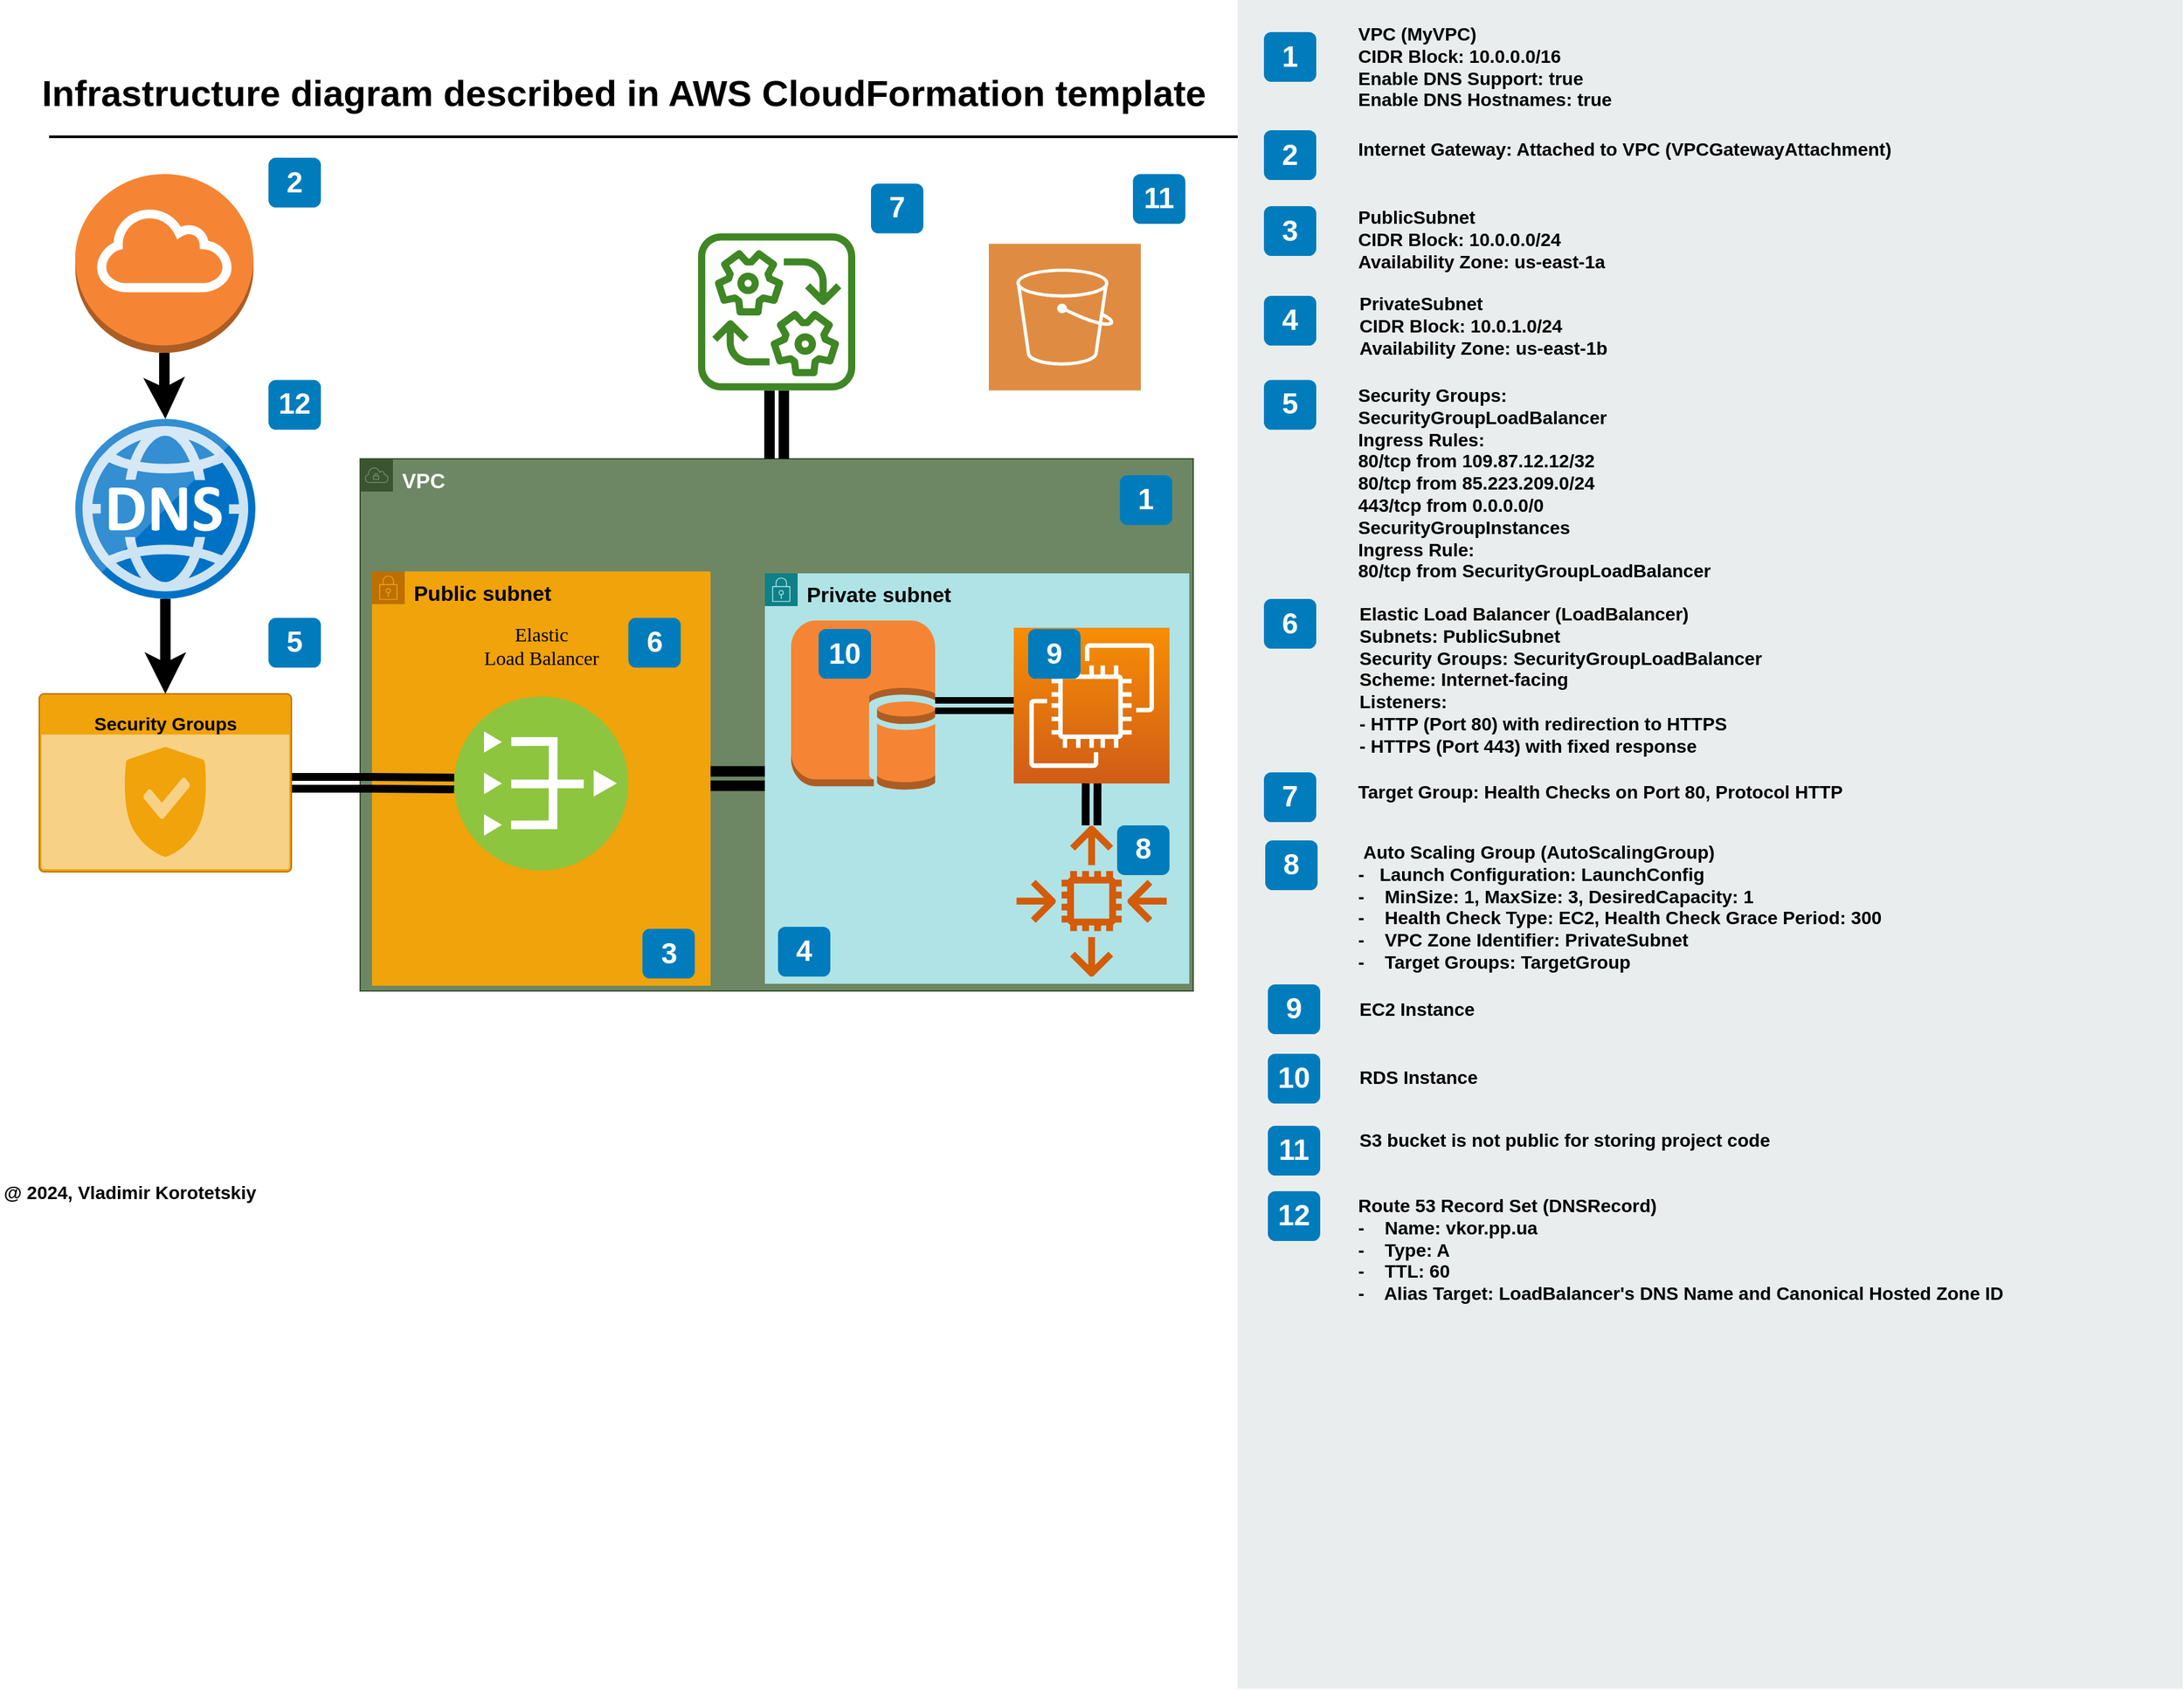 <mxfile version="21.7.2" type="github">
  <diagram id="Ht1M8jgEwFfnCIfOTk4-" name="Page-1">
    <mxGraphModel dx="1793" dy="973" grid="1" gridSize="10" guides="1" tooltips="1" connect="1" arrows="1" fold="1" page="1" pageScale="1" pageWidth="1169" pageHeight="827" math="0" shadow="0">
      <root>
        <mxCell id="0" />
        <mxCell id="1" parent="0" />
        <mxCell id="-QjtrjUzRDEMRZ5MF8oH-27" value="2" style="rounded=1;whiteSpace=wrap;html=1;fillColor=#007CBD;strokeColor=none;fontColor=#FFFFFF;fontStyle=1;fontSize=22;" parent="1" vertex="1">
          <mxGeometry x="220" y="160.5" width="40" height="38" as="geometry" />
        </mxCell>
        <mxCell id="-QjtrjUzRDEMRZ5MF8oH-32" value="7" style="rounded=1;whiteSpace=wrap;html=1;fillColor=#007CBD;strokeColor=none;fontColor=#FFFFFF;fontStyle=1;fontSize=22;" parent="1" vertex="1">
          <mxGeometry x="680" y="180.25" width="40" height="38" as="geometry" />
        </mxCell>
        <mxCell id="-QjtrjUzRDEMRZ5MF8oH-47" value="&lt;font style=&quot;font-size: 28px;&quot;&gt;Infrastructure diagram  described in AWS CloudFormation template&lt;/font&gt;" style="text;html=1;resizable=0;points=[];autosize=1;align=left;verticalAlign=top;spacingTop=-4;fontSize=30;fontStyle=1" parent="1" vertex="1">
          <mxGeometry x="45" y="90" width="920" height="40" as="geometry" />
        </mxCell>
        <mxCell id="SCVMTBWpLvtzJIhz15lM-1" value="" style="line;strokeWidth=2;html=1;fontSize=14;" parent="1" vertex="1">
          <mxGeometry x="52.5" y="139.5" width="1060" height="10" as="geometry" />
        </mxCell>
        <mxCell id="7OVz4w7n9kzEPWy-4BBC-3" value="" style="rounded=0;whiteSpace=wrap;html=1;fillColor=#EAEDED;fontSize=22;fontColor=#FFFFFF;strokeColor=none;labelBackgroundColor=none;" parent="1" vertex="1">
          <mxGeometry x="960" y="40" width="721.5" height="1290" as="geometry" />
        </mxCell>
        <mxCell id="7OVz4w7n9kzEPWy-4BBC-4" value="1" style="rounded=1;whiteSpace=wrap;html=1;fillColor=#007CBD;strokeColor=none;fontColor=#FFFFFF;fontStyle=1;fontSize=22;labelBackgroundColor=none;" parent="1" vertex="1">
          <mxGeometry x="980" y="64.5" width="40" height="38" as="geometry" />
        </mxCell>
        <mxCell id="7OVz4w7n9kzEPWy-4BBC-5" value="2" style="rounded=1;whiteSpace=wrap;html=1;fillColor=#007CBD;strokeColor=none;fontColor=#FFFFFF;fontStyle=1;fontSize=22;labelBackgroundColor=none;" parent="1" vertex="1">
          <mxGeometry x="980" y="139.5" width="40" height="38" as="geometry" />
        </mxCell>
        <mxCell id="7OVz4w7n9kzEPWy-4BBC-6" value="3" style="rounded=1;whiteSpace=wrap;html=1;fillColor=#007CBD;strokeColor=none;fontColor=#FFFFFF;fontStyle=1;fontSize=22;labelBackgroundColor=none;" parent="1" vertex="1">
          <mxGeometry x="980" y="197.5" width="40" height="38" as="geometry" />
        </mxCell>
        <mxCell id="7OVz4w7n9kzEPWy-4BBC-7" value="4" style="rounded=1;whiteSpace=wrap;html=1;fillColor=#007CBD;strokeColor=none;fontColor=#FFFFFF;fontStyle=1;fontSize=22;labelBackgroundColor=none;" parent="1" vertex="1">
          <mxGeometry x="980" y="266" width="40" height="38" as="geometry" />
        </mxCell>
        <mxCell id="7OVz4w7n9kzEPWy-4BBC-8" value="5" style="rounded=1;whiteSpace=wrap;html=1;fillColor=#007CBD;strokeColor=none;fontColor=#FFFFFF;fontStyle=1;fontSize=22;labelBackgroundColor=none;" parent="1" vertex="1">
          <mxGeometry x="980" y="330.25" width="40" height="38" as="geometry" />
        </mxCell>
        <mxCell id="7OVz4w7n9kzEPWy-4BBC-9" value="6" style="rounded=1;whiteSpace=wrap;html=1;fillColor=#007CBD;strokeColor=none;fontColor=#FFFFFF;fontStyle=1;fontSize=22;labelBackgroundColor=none;" parent="1" vertex="1">
          <mxGeometry x="980" y="497.5" width="40" height="38" as="geometry" />
        </mxCell>
        <mxCell id="7OVz4w7n9kzEPWy-4BBC-10" value="7" style="rounded=1;whiteSpace=wrap;html=1;fillColor=#007CBD;strokeColor=none;fontColor=#FFFFFF;fontStyle=1;fontSize=22;labelBackgroundColor=none;" parent="1" vertex="1">
          <mxGeometry x="980" y="630" width="40" height="38" as="geometry" />
        </mxCell>
        <mxCell id="7OVz4w7n9kzEPWy-4BBC-11" value="8" style="rounded=1;whiteSpace=wrap;html=1;fillColor=#007CBD;strokeColor=none;fontColor=#FFFFFF;fontStyle=1;fontSize=22;labelBackgroundColor=none;" parent="1" vertex="1">
          <mxGeometry x="981" y="682" width="40" height="38" as="geometry" />
        </mxCell>
        <mxCell id="7OVz4w7n9kzEPWy-4BBC-12" value="9" style="rounded=1;whiteSpace=wrap;html=1;fillColor=#007CBD;strokeColor=none;fontColor=#FFFFFF;fontStyle=1;fontSize=22;labelBackgroundColor=none;" parent="1" vertex="1">
          <mxGeometry x="983" y="792" width="40" height="38" as="geometry" />
        </mxCell>
        <mxCell id="7OVz4w7n9kzEPWy-4BBC-13" value="&lt;strong&gt;VPC (MyVPC)&lt;br&gt;CIDR Block: 10.0.0.0/16&lt;br&gt;Enable DNS Support: true&lt;br&gt;Enable DNS Hostnames: true&lt;/strong&gt;" style="text;html=1;align=left;verticalAlign=top;spacingTop=-4;fontSize=14;labelBackgroundColor=none;whiteSpace=wrap;" parent="1" vertex="1">
          <mxGeometry x="1050" y="55" width="609.5" height="75" as="geometry" />
        </mxCell>
        <mxCell id="7OVz4w7n9kzEPWy-4BBC-14" value="&lt;strong&gt;Internet Gateway: Attached to VPC (VPCGatewayAttachment)&lt;/strong&gt;" style="text;html=1;align=left;verticalAlign=top;spacingTop=-4;fontSize=14;labelBackgroundColor=none;whiteSpace=wrap;" parent="1" vertex="1">
          <mxGeometry x="1050" y="143" width="450" height="27" as="geometry" />
        </mxCell>
        <mxCell id="7OVz4w7n9kzEPWy-4BBC-16" value="&lt;strong&gt;PublicSubnet&lt;br&gt;CIDR Block: 10.0.0.0/24&lt;br&gt;Availability Zone: us-east-1a&lt;/strong&gt;" style="text;html=1;align=left;verticalAlign=top;spacingTop=-4;fontSize=14;labelBackgroundColor=none;whiteSpace=wrap;" parent="1" vertex="1">
          <mxGeometry x="1050" y="195" width="450" height="55" as="geometry" />
        </mxCell>
        <mxCell id="7OVz4w7n9kzEPWy-4BBC-17" value="&lt;strong&gt;PrivateSubnet&lt;br&gt;CIDR Block: 10.0.1.0/24&lt;br&gt;Availability Zone: us-east-1b&lt;/strong&gt;" style="text;html=1;align=left;verticalAlign=top;spacingTop=-4;fontSize=14;labelBackgroundColor=none;whiteSpace=wrap;" parent="1" vertex="1">
          <mxGeometry x="1051" y="260.5" width="449" height="59.5" as="geometry" />
        </mxCell>
        <mxCell id="7OVz4w7n9kzEPWy-4BBC-18" value="&lt;strong&gt;Security Groups:&lt;br&gt;SecurityGroupLoadBalancer&lt;br&gt;Ingress Rules:&lt;br&gt;80/tcp from 109.87.12.12/32&lt;br&gt;80/tcp from 85.223.209.0/24&lt;br&gt;443/tcp from 0.0.0.0/0&lt;br&gt;SecurityGroupInstances&lt;br&gt;Ingress Rule:&lt;br&gt;80/tcp from SecurityGroupLoadBalancer&lt;/strong&gt;" style="text;html=1;align=left;verticalAlign=top;spacingTop=-4;fontSize=14;labelBackgroundColor=none;whiteSpace=wrap;" parent="1" vertex="1">
          <mxGeometry x="1050" y="330.75" width="450" height="159.25" as="geometry" />
        </mxCell>
        <mxCell id="7OVz4w7n9kzEPWy-4BBC-22" value="10" style="rounded=1;whiteSpace=wrap;html=1;fillColor=#007CBD;strokeColor=none;fontColor=#FFFFFF;fontStyle=1;fontSize=22;labelBackgroundColor=none;" parent="1" vertex="1">
          <mxGeometry x="983" y="845" width="40" height="38" as="geometry" />
        </mxCell>
        <mxCell id="mN0SMVXziKKzP93bJ5N4-2" value="&lt;strong&gt;Elastic Load Balancer (LoadBalancer)&lt;br&gt;Subnets: PublicSubnet&lt;br&gt;Security Groups: SecurityGroupLoadBalancer&lt;br&gt;Scheme: Internet-facing&lt;br&gt;Listeners:&lt;br&gt;- HTTP (Port 80) with redirection to HTTPS&lt;br&gt;- HTTPS (Port 443) with fixed response&lt;/strong&gt;" style="text;html=1;align=left;verticalAlign=top;spacingTop=-4;fontSize=14;labelBackgroundColor=none;whiteSpace=wrap;" vertex="1" parent="1">
          <mxGeometry x="1051" y="497.5" width="449" height="122.5" as="geometry" />
        </mxCell>
        <mxCell id="mN0SMVXziKKzP93bJ5N4-3" value="11" style="rounded=1;whiteSpace=wrap;html=1;fillColor=#007CBD;strokeColor=none;fontColor=#FFFFFF;fontStyle=1;fontSize=22;labelBackgroundColor=none;" vertex="1" parent="1">
          <mxGeometry x="983" y="900" width="40" height="38" as="geometry" />
        </mxCell>
        <mxCell id="mN0SMVXziKKzP93bJ5N4-4" value="12" style="rounded=1;whiteSpace=wrap;html=1;fillColor=#007CBD;strokeColor=none;fontColor=#FFFFFF;fontStyle=1;fontSize=22;labelBackgroundColor=none;" vertex="1" parent="1">
          <mxGeometry x="983" y="950" width="40" height="38" as="geometry" />
        </mxCell>
        <mxCell id="mN0SMVXziKKzP93bJ5N4-10" value="&lt;strong&gt;&amp;nbsp;Auto Scaling Group (AutoScalingGroup)&lt;br&gt;-&amp;nbsp;&amp;nbsp; Launch Configuration: LaunchConfig&lt;br&gt;-&amp;nbsp;&amp;nbsp;&amp;nbsp; MinSize: 1, MaxSize: 3, DesiredCapacity: 1&lt;br&gt;-&amp;nbsp;&amp;nbsp;&amp;nbsp; Health Check Type: EC2, Health Check Grace Period: 300&lt;br&gt;-&amp;nbsp;&amp;nbsp;&amp;nbsp; VPC Zone Identifier: PrivateSubnet&lt;br&gt;-&amp;nbsp;&amp;nbsp;&amp;nbsp; Target Groups: TargetGroup&lt;/strong&gt;" style="text;html=1;align=left;verticalAlign=top;spacingTop=-4;fontSize=14;labelBackgroundColor=none;whiteSpace=wrap;" vertex="1" parent="1">
          <mxGeometry x="1050" y="680" width="449" height="110" as="geometry" />
        </mxCell>
        <mxCell id="mN0SMVXziKKzP93bJ5N4-12" value="&lt;b&gt;RDS Instance &lt;/b&gt;" style="text;html=1;align=left;verticalAlign=top;spacingTop=-4;fontSize=14;labelBackgroundColor=none;whiteSpace=wrap;" vertex="1" parent="1">
          <mxGeometry x="1051" y="852" width="449" height="39.5" as="geometry" />
        </mxCell>
        <mxCell id="mN0SMVXziKKzP93bJ5N4-14" value="&lt;strong&gt;S3 bucket is not public for storing project code&lt;/strong&gt;" style="text;html=1;align=left;verticalAlign=top;spacingTop=-4;fontSize=14;labelBackgroundColor=none;whiteSpace=wrap;" vertex="1" parent="1">
          <mxGeometry x="1051" y="900" width="449" height="39.5" as="geometry" />
        </mxCell>
        <mxCell id="mN0SMVXziKKzP93bJ5N4-45" style="edgeStyle=orthogonalEdgeStyle;rounded=0;orthogonalLoop=1;jettySize=auto;html=1;strokeWidth=8;" edge="1" parent="1" source="mN0SMVXziKKzP93bJ5N4-16" target="mN0SMVXziKKzP93bJ5N4-37">
          <mxGeometry relative="1" as="geometry" />
        </mxCell>
        <mxCell id="mN0SMVXziKKzP93bJ5N4-16" value="" style="outlineConnect=0;dashed=0;verticalLabelPosition=bottom;verticalAlign=top;align=center;html=1;shape=mxgraph.aws3.internet_gateway;fillColor=#F58534;gradientColor=none;" vertex="1" parent="1">
          <mxGeometry x="72.5" y="173" width="136" height="136.5" as="geometry" />
        </mxCell>
        <mxCell id="mN0SMVXziKKzP93bJ5N4-30" value="&lt;b&gt;&lt;font style=&quot;font-size: 16px;&quot;&gt;VPC&lt;/font&gt;&lt;/b&gt;" style="points=[[0,0],[0.25,0],[0.5,0],[0.75,0],[1,0],[1,0.25],[1,0.5],[1,0.75],[1,1],[0.75,1],[0.5,1],[0.25,1],[0,1],[0,0.75],[0,0.5],[0,0.25]];outlineConnect=0;html=1;whiteSpace=wrap;fontSize=12;fontStyle=0;container=1;pointerEvents=0;collapsible=0;recursiveResize=0;shape=mxgraph.aws4.group;grIcon=mxgraph.aws4.group_vpc;strokeColor=#3A5431;fillColor=#6d8764;verticalAlign=top;align=left;spacingLeft=30;fontColor=#ffffff;dashed=0;" vertex="1" parent="1">
          <mxGeometry x="290" y="390.5" width="636" height="406.5" as="geometry" />
        </mxCell>
        <mxCell id="-QjtrjUzRDEMRZ5MF8oH-9" value="1" style="rounded=1;whiteSpace=wrap;html=1;fillColor=#007CBD;strokeColor=none;fontColor=#FFFFFF;fontStyle=1;fontSize=22;" parent="mN0SMVXziKKzP93bJ5N4-30" vertex="1">
          <mxGeometry x="580" y="12.5" width="40" height="38" as="geometry" />
        </mxCell>
        <mxCell id="mN0SMVXziKKzP93bJ5N4-25" value="&lt;font style=&quot;font-size: 16px;&quot;&gt;&lt;b&gt;Private subnet&lt;/b&gt;&lt;/font&gt;" style="points=[[0,0],[0.25,0],[0.5,0],[0.75,0],[1,0],[1,0.25],[1,0.5],[1,0.75],[1,1],[0.75,1],[0.5,1],[0.25,1],[0,1],[0,0.75],[0,0.5],[0,0.25]];outlineConnect=0;html=1;whiteSpace=wrap;fontSize=12;fontStyle=0;container=1;pointerEvents=0;collapsible=0;recursiveResize=0;shape=mxgraph.aws4.group;grIcon=mxgraph.aws4.group_security_group;grStroke=0;strokeColor=#0e8088;fillColor=#b0e3e6;verticalAlign=top;align=left;spacingLeft=30;dashed=0;" vertex="1" parent="mN0SMVXziKKzP93bJ5N4-30">
          <mxGeometry x="309" y="87.5" width="324" height="313.5" as="geometry" />
        </mxCell>
        <mxCell id="-QjtrjUzRDEMRZ5MF8oH-29" value="4" style="rounded=1;whiteSpace=wrap;html=1;fillColor=#007CBD;strokeColor=none;fontColor=#FFFFFF;fontStyle=1;fontSize=22;" parent="mN0SMVXziKKzP93bJ5N4-25" vertex="1">
          <mxGeometry x="10" y="270" width="40" height="38" as="geometry" />
        </mxCell>
        <mxCell id="mN0SMVXziKKzP93bJ5N4-42" value="" style="sketch=0;points=[[0,0,0],[0.25,0,0],[0.5,0,0],[0.75,0,0],[1,0,0],[0,1,0],[0.25,1,0],[0.5,1,0],[0.75,1,0],[1,1,0],[0,0.25,0],[0,0.5,0],[0,0.75,0],[1,0.25,0],[1,0.5,0],[1,0.75,0]];outlineConnect=0;fontColor=#232F3E;gradientColor=#F78E04;gradientDirection=north;fillColor=#D05C17;strokeColor=#ffffff;dashed=0;verticalLabelPosition=bottom;verticalAlign=top;align=center;html=1;fontSize=12;fontStyle=0;aspect=fixed;shape=mxgraph.aws4.resourceIcon;resIcon=mxgraph.aws4.ec2;" vertex="1" parent="mN0SMVXziKKzP93bJ5N4-25">
          <mxGeometry x="190" y="41.54" width="118.93" height="118.93" as="geometry" />
        </mxCell>
        <mxCell id="mN0SMVXziKKzP93bJ5N4-61" style="rounded=0;orthogonalLoop=1;jettySize=auto;html=1;entryX=0;entryY=0.5;entryDx=0;entryDy=0;entryPerimeter=0;shape=link;strokeWidth=5;" edge="1" parent="mN0SMVXziKKzP93bJ5N4-25" source="mN0SMVXziKKzP93bJ5N4-36" target="mN0SMVXziKKzP93bJ5N4-42">
          <mxGeometry relative="1" as="geometry" />
        </mxCell>
        <mxCell id="mN0SMVXziKKzP93bJ5N4-36" value="" style="outlineConnect=0;dashed=0;verticalLabelPosition=bottom;verticalAlign=top;align=center;html=1;shape=mxgraph.aws3.db_on_instance;fillColor=#F58534;gradientColor=none;shadow=0;" vertex="1" parent="mN0SMVXziKKzP93bJ5N4-25">
          <mxGeometry x="20" y="36" width="110" height="130" as="geometry" />
        </mxCell>
        <mxCell id="mN0SMVXziKKzP93bJ5N4-68" style="edgeStyle=orthogonalEdgeStyle;rounded=0;orthogonalLoop=1;jettySize=auto;html=1;entryX=0.5;entryY=1;entryDx=0;entryDy=0;entryPerimeter=0;shape=link;strokeWidth=6;" edge="1" parent="mN0SMVXziKKzP93bJ5N4-25" source="mN0SMVXziKKzP93bJ5N4-34" target="mN0SMVXziKKzP93bJ5N4-42">
          <mxGeometry relative="1" as="geometry" />
        </mxCell>
        <mxCell id="mN0SMVXziKKzP93bJ5N4-34" value="" style="sketch=0;outlineConnect=0;fontColor=#232F3E;gradientColor=none;fillColor=#D45B07;strokeColor=default;dashed=0;verticalLabelPosition=bottom;verticalAlign=top;align=center;html=1;fontSize=12;fontStyle=0;aspect=fixed;pointerEvents=1;shape=mxgraph.aws4.auto_scaling2;" vertex="1" parent="mN0SMVXziKKzP93bJ5N4-25">
          <mxGeometry x="191.7" y="192.47" width="115.53" height="115.53" as="geometry" />
        </mxCell>
        <mxCell id="-QjtrjUzRDEMRZ5MF8oH-33" value="8" style="rounded=1;whiteSpace=wrap;html=1;fillColor=#007CBD;strokeColor=none;fontColor=#FFFFFF;fontStyle=1;fontSize=22;" parent="mN0SMVXziKKzP93bJ5N4-25" vertex="1">
          <mxGeometry x="268.93" y="192.47" width="40" height="38" as="geometry" />
        </mxCell>
        <mxCell id="-QjtrjUzRDEMRZ5MF8oH-35" value="10" style="rounded=1;whiteSpace=wrap;html=1;fillColor=#007CBD;strokeColor=none;fontColor=#FFFFFF;fontStyle=1;fontSize=22;" parent="mN0SMVXziKKzP93bJ5N4-25" vertex="1">
          <mxGeometry x="41" y="42.5" width="40" height="38" as="geometry" />
        </mxCell>
        <mxCell id="-QjtrjUzRDEMRZ5MF8oH-34" value="9" style="rounded=1;whiteSpace=wrap;html=1;fillColor=#007CBD;strokeColor=none;fontColor=#FFFFFF;fontStyle=1;fontSize=22;" parent="mN0SMVXziKKzP93bJ5N4-25" vertex="1">
          <mxGeometry x="201" y="42.5" width="40" height="38" as="geometry" />
        </mxCell>
        <mxCell id="mN0SMVXziKKzP93bJ5N4-27" value="&lt;b&gt;&lt;font style=&quot;font-size: 16px;&quot;&gt;Public subnet&lt;/font&gt;&lt;/b&gt;" style="points=[[0,0],[0.25,0],[0.5,0],[0.75,0],[1,0],[1,0.25],[1,0.5],[1,0.75],[1,1],[0.75,1],[0.5,1],[0.25,1],[0,1],[0,0.75],[0,0.5],[0,0.25]];outlineConnect=0;html=1;whiteSpace=wrap;fontSize=12;fontStyle=0;container=1;pointerEvents=0;collapsible=0;recursiveResize=0;shape=mxgraph.aws4.group;grIcon=mxgraph.aws4.group_security_group;grStroke=0;strokeColor=#BD7000;fillColor=#f0a30a;verticalAlign=top;align=left;spacingLeft=30;fontColor=#000000;dashed=0;" vertex="1" parent="mN0SMVXziKKzP93bJ5N4-30">
          <mxGeometry x="9" y="86" width="258.5" height="316.5" as="geometry" />
        </mxCell>
        <mxCell id="-QjtrjUzRDEMRZ5MF8oH-28" value="3" style="rounded=1;whiteSpace=wrap;html=1;fillColor=#007CBD;strokeColor=none;fontColor=#FFFFFF;fontStyle=1;fontSize=22;" parent="mN0SMVXziKKzP93bJ5N4-27" vertex="1">
          <mxGeometry x="206.5" y="273" width="40" height="38" as="geometry" />
        </mxCell>
        <mxCell id="mN0SMVXziKKzP93bJ5N4-19" value="&lt;br style=&quot;font-size: 15px;&quot;&gt;&lt;br style=&quot;font-size: 15px;&quot;&gt;&lt;br style=&quot;font-size: 15px;&quot;&gt;Elastic&lt;br style=&quot;font-size: 15px;&quot;&gt;Load Balancer &lt;br style=&quot;font-size: 15px;&quot;&gt;&lt;br style=&quot;font-size: 15px;&quot;&gt;" style="image;aspect=fixed;perimeter=ellipsePerimeter;align=center;shadow=0;dashed=0;fontColor=default;labelBackgroundColor=none;fontSize=15;spacingTop=3;image=img/lib/ibm/vpc/PublicGateway.svg;imageBorder=none;imageBackground=none;whiteSpace=wrap;labelPosition=center;verticalLabelPosition=top;verticalAlign=bottom;fontFamily=Verdana;html=1;" vertex="1" parent="mN0SMVXziKKzP93bJ5N4-27">
          <mxGeometry x="62.75" y="95.5" width="133" height="133" as="geometry" />
        </mxCell>
        <mxCell id="-QjtrjUzRDEMRZ5MF8oH-31" value="6" style="rounded=1;whiteSpace=wrap;html=1;fillColor=#007CBD;strokeColor=none;fontColor=#FFFFFF;fontStyle=1;fontSize=22;" parent="mN0SMVXziKKzP93bJ5N4-27" vertex="1">
          <mxGeometry x="195.75" y="35.5" width="40" height="38" as="geometry" />
        </mxCell>
        <mxCell id="mN0SMVXziKKzP93bJ5N4-69" style="edgeStyle=orthogonalEdgeStyle;rounded=0;orthogonalLoop=1;jettySize=auto;html=1;strokeWidth=8;shape=link;" edge="1" parent="mN0SMVXziKKzP93bJ5N4-30" source="mN0SMVXziKKzP93bJ5N4-25" target="mN0SMVXziKKzP93bJ5N4-27">
          <mxGeometry relative="1" as="geometry" />
        </mxCell>
        <mxCell id="mN0SMVXziKKzP93bJ5N4-70" style="edgeStyle=orthogonalEdgeStyle;rounded=0;orthogonalLoop=1;jettySize=auto;html=1;entryX=0;entryY=0.5;entryDx=0;entryDy=0;shape=link;strokeWidth=6;" edge="1" parent="1" source="mN0SMVXziKKzP93bJ5N4-33" target="mN0SMVXziKKzP93bJ5N4-19">
          <mxGeometry relative="1" as="geometry" />
        </mxCell>
        <mxCell id="mN0SMVXziKKzP93bJ5N4-33" value="&lt;p style=&quot;font-size: 14px;&quot;&gt;&lt;font size=&quot;1&quot;&gt;&lt;b style=&quot;font-size: 14px;&quot;&gt;Security Groups&lt;/b&gt;&lt;/font&gt;&lt;/p&gt;" style="html=1;whiteSpace=wrap;strokeColor=#BD7000;fillColor=#f0a30a;labelPosition=center;verticalLabelPosition=middle;verticalAlign=top;align=center;fontSize=12;outlineConnect=0;spacingTop=-6;fontColor=#000000;sketch=0;shape=mxgraph.sitemap.security;" vertex="1" parent="1">
          <mxGeometry x="45" y="570" width="192.5" height="136" as="geometry" />
        </mxCell>
        <mxCell id="mN0SMVXziKKzP93bJ5N4-53" style="edgeStyle=orthogonalEdgeStyle;rounded=0;orthogonalLoop=1;jettySize=auto;html=1;strokeWidth=8;" edge="1" parent="1" source="mN0SMVXziKKzP93bJ5N4-37" target="mN0SMVXziKKzP93bJ5N4-33">
          <mxGeometry relative="1" as="geometry" />
        </mxCell>
        <mxCell id="mN0SMVXziKKzP93bJ5N4-37" value="" style="image;sketch=0;aspect=fixed;html=1;points=[];align=center;fontSize=12;image=img/lib/mscae/DNS.svg;" vertex="1" parent="1">
          <mxGeometry x="72.5" y="360" width="137.5" height="137.5" as="geometry" />
        </mxCell>
        <mxCell id="mN0SMVXziKKzP93bJ5N4-41" style="edgeStyle=orthogonalEdgeStyle;rounded=0;orthogonalLoop=1;jettySize=auto;html=1;exitX=0.5;exitY=1;exitDx=0;exitDy=0;" edge="1" parent="1" source="mN0SMVXziKKzP93bJ5N4-30" target="mN0SMVXziKKzP93bJ5N4-30">
          <mxGeometry relative="1" as="geometry" />
        </mxCell>
        <mxCell id="-QjtrjUzRDEMRZ5MF8oH-30" value="5" style="rounded=1;whiteSpace=wrap;html=1;fillColor=#007CBD;strokeColor=none;fontColor=#FFFFFF;fontStyle=1;fontSize=22;" parent="1" vertex="1">
          <mxGeometry x="220" y="512" width="40" height="38" as="geometry" />
        </mxCell>
        <mxCell id="mN0SMVXziKKzP93bJ5N4-59" value="" style="sketch=0;pointerEvents=1;shadow=0;dashed=0;html=1;strokeColor=none;fillColor=#DF8C42;labelPosition=center;verticalLabelPosition=bottom;verticalAlign=top;align=center;outlineConnect=0;shape=mxgraph.veeam2.aws_s3;" vertex="1" parent="1">
          <mxGeometry x="770" y="226.25" width="116" height="112" as="geometry" />
        </mxCell>
        <mxCell id="mN0SMVXziKKzP93bJ5N4-62" value="12" style="rounded=1;whiteSpace=wrap;html=1;fillColor=#007CBD;strokeColor=none;fontColor=#FFFFFF;fontStyle=1;fontSize=22;" vertex="1" parent="1">
          <mxGeometry x="220" y="330.25" width="40" height="38" as="geometry" />
        </mxCell>
        <mxCell id="mN0SMVXziKKzP93bJ5N4-74" style="edgeStyle=orthogonalEdgeStyle;rounded=0;orthogonalLoop=1;jettySize=auto;html=1;entryX=0.5;entryY=0;entryDx=0;entryDy=0;shape=link;strokeWidth=8;" edge="1" parent="1" source="mN0SMVXziKKzP93bJ5N4-72" target="mN0SMVXziKKzP93bJ5N4-30">
          <mxGeometry relative="1" as="geometry" />
        </mxCell>
        <mxCell id="mN0SMVXziKKzP93bJ5N4-72" value="" style="sketch=0;outlineConnect=0;fontColor=#232F3E;gradientColor=none;fillColor=#3F8624;strokeColor=none;dashed=0;verticalLabelPosition=bottom;verticalAlign=top;align=center;html=1;fontSize=12;fontStyle=0;aspect=fixed;pointerEvents=1;shape=mxgraph.aws4.iot_greengrass_interprocess_communication;" vertex="1" parent="1">
          <mxGeometry x="548" y="218.25" width="120" height="120" as="geometry" />
        </mxCell>
        <mxCell id="mN0SMVXziKKzP93bJ5N4-76" value="11" style="rounded=1;whiteSpace=wrap;html=1;fillColor=#007CBD;strokeColor=none;fontColor=#FFFFFF;fontStyle=1;fontSize=22;" vertex="1" parent="1">
          <mxGeometry x="880" y="173" width="40" height="38" as="geometry" />
        </mxCell>
        <mxCell id="mN0SMVXziKKzP93bJ5N4-77" value="&lt;strong&gt;Target Group: Health Checks on Port 80, Protocol HTTP&lt;/strong&gt;" style="text;html=1;align=left;verticalAlign=top;spacingTop=-4;fontSize=14;labelBackgroundColor=none;whiteSpace=wrap;" vertex="1" parent="1">
          <mxGeometry x="1050" y="633.5" width="449" height="39.5" as="geometry" />
        </mxCell>
        <mxCell id="mN0SMVXziKKzP93bJ5N4-78" value="&lt;b&gt;EC2 Instance &lt;/b&gt;" style="text;html=1;align=left;verticalAlign=top;spacingTop=-4;fontSize=14;labelBackgroundColor=none;whiteSpace=wrap;" vertex="1" parent="1">
          <mxGeometry x="1051" y="800" width="449" height="39.5" as="geometry" />
        </mxCell>
        <mxCell id="mN0SMVXziKKzP93bJ5N4-79" value="&lt;strong&gt;Route 53 Record Set (DNSRecord)&lt;br&gt;-&amp;nbsp;&amp;nbsp;&amp;nbsp; Name: vkor.pp.ua&lt;br&gt;-&amp;nbsp;&amp;nbsp;&amp;nbsp; Type: A&lt;br&gt;-&amp;nbsp;&amp;nbsp;&amp;nbsp; TTL: 60&lt;br&gt;-&amp;nbsp;&amp;nbsp;&amp;nbsp; Alias Target: LoadBalancer&#39;s DNS Name and Canonical Hosted Zone ID&lt;/strong&gt;" style="text;html=1;align=left;verticalAlign=top;spacingTop=-4;fontSize=14;labelBackgroundColor=none;whiteSpace=wrap;" vertex="1" parent="1">
          <mxGeometry x="1050" y="950" width="520" height="100" as="geometry" />
        </mxCell>
        <mxCell id="mN0SMVXziKKzP93bJ5N4-80" value="&lt;b&gt;@ 2024, Vladimir Korotetskiy&lt;br&gt;&lt;/b&gt;" style="text;html=1;align=left;verticalAlign=top;spacingTop=-4;fontSize=14;labelBackgroundColor=none;whiteSpace=wrap;" vertex="1" parent="1">
          <mxGeometry x="15.5" y="939.5" width="449" height="39.5" as="geometry" />
        </mxCell>
      </root>
    </mxGraphModel>
  </diagram>
</mxfile>
